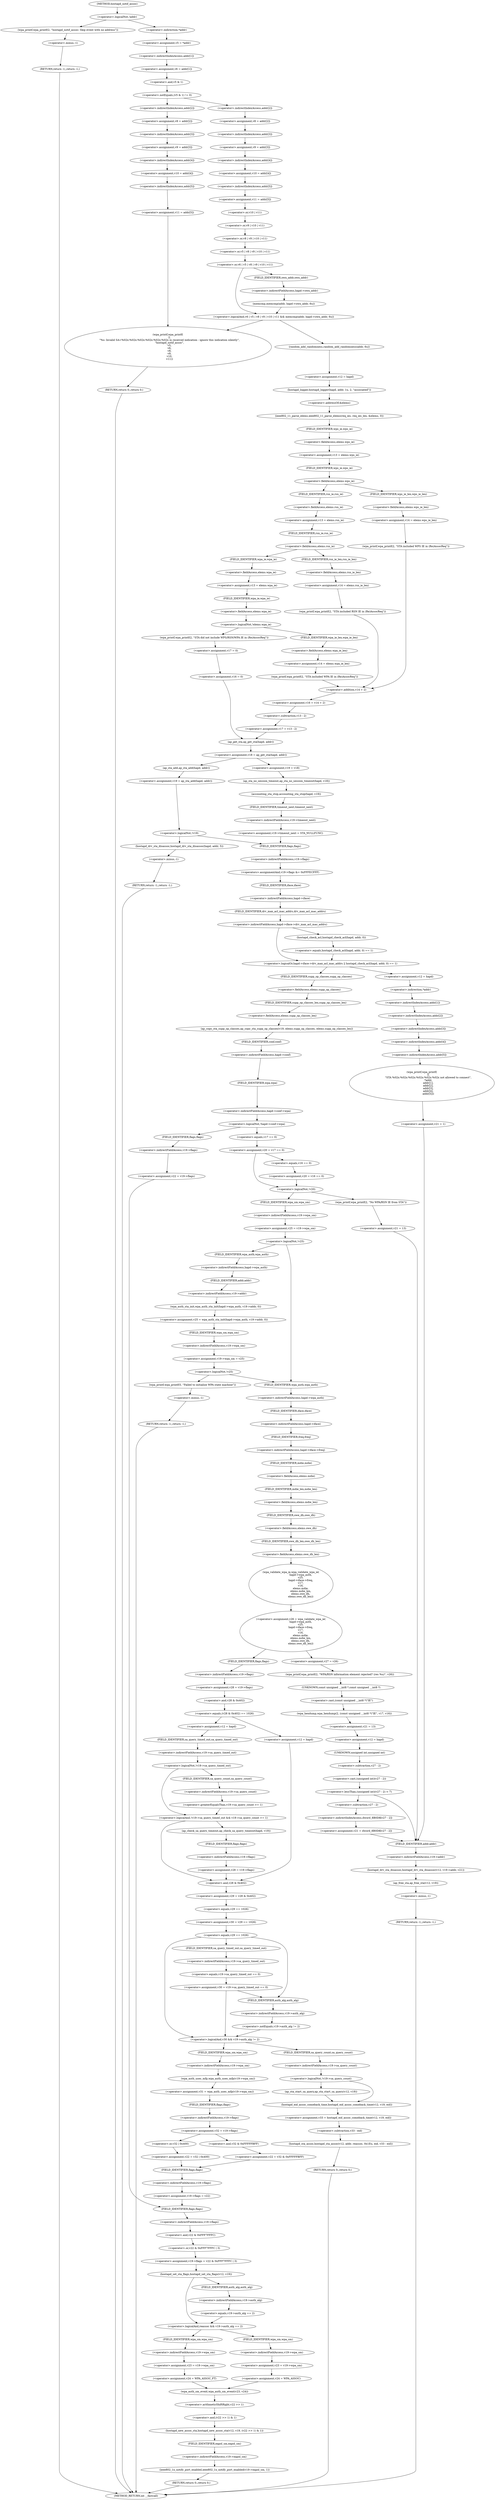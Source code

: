 digraph hostapd_notif_assoc {  
"1000167" [label = "(<operator>.logicalNot,!addr)" ]
"1000170" [label = "(wpa_printf,wpa_printf(2, \"hostapd_notif_assoc: Skip event with no address\"))" ]
"1000173" [label = "(RETURN,return -1;,return -1;)" ]
"1000174" [label = "(<operator>.minus,-1)" ]
"1000176" [label = "(<operator>.assignment,v5 = *addr)" ]
"1000178" [label = "(<operator>.indirection,*addr)" ]
"1000180" [label = "(<operator>.assignment,v6 = addr[1])" ]
"1000182" [label = "(<operator>.indirectIndexAccess,addr[1])" ]
"1000186" [label = "(<operator>.notEquals,(v5 & 1) != 0)" ]
"1000187" [label = "(<operator>.and,v5 & 1)" ]
"1000192" [label = "(<operator>.assignment,v8 = addr[2])" ]
"1000194" [label = "(<operator>.indirectIndexAccess,addr[2])" ]
"1000197" [label = "(<operator>.assignment,v9 = addr[3])" ]
"1000199" [label = "(<operator>.indirectIndexAccess,addr[3])" ]
"1000202" [label = "(<operator>.assignment,v10 = addr[4])" ]
"1000204" [label = "(<operator>.indirectIndexAccess,addr[4])" ]
"1000207" [label = "(<operator>.assignment,v11 = addr[5])" ]
"1000209" [label = "(<operator>.indirectIndexAccess,addr[5])" ]
"1000214" [label = "(<operator>.assignment,v8 = addr[2])" ]
"1000216" [label = "(<operator>.indirectIndexAccess,addr[2])" ]
"1000219" [label = "(<operator>.assignment,v9 = addr[3])" ]
"1000221" [label = "(<operator>.indirectIndexAccess,addr[3])" ]
"1000224" [label = "(<operator>.assignment,v10 = addr[4])" ]
"1000226" [label = "(<operator>.indirectIndexAccess,addr[4])" ]
"1000229" [label = "(<operator>.assignment,v11 = addr[5])" ]
"1000231" [label = "(<operator>.indirectIndexAccess,addr[5])" ]
"1000235" [label = "(<operator>.logicalAnd,v6 | v5 | v8 | v9 | v10 | v11 && memcmp(addr, hapd->own_addr, 6u))" ]
"1000236" [label = "(<operator>.or,v6 | v5 | v8 | v9 | v10 | v11)" ]
"1000238" [label = "(<operator>.or,v5 | v8 | v9 | v10 | v11)" ]
"1000240" [label = "(<operator>.or,v8 | v9 | v10 | v11)" ]
"1000242" [label = "(<operator>.or,v9 | v10 | v11)" ]
"1000244" [label = "(<operator>.or,v10 | v11)" ]
"1000247" [label = "(memcmp,memcmp(addr, hapd->own_addr, 6u))" ]
"1000249" [label = "(<operator>.indirectFieldAccess,hapd->own_addr)" ]
"1000251" [label = "(FIELD_IDENTIFIER,own_addr,own_addr)" ]
"1000254" [label = "(random_add_randomness,random_add_randomness(addr, 6u))" ]
"1000257" [label = "(<operator>.assignment,v12 = hapd)" ]
"1000260" [label = "(hostapd_logger,hostapd_logger(hapd, addr, 1u, 2, \"associated\"))" ]
"1000266" [label = "(ieee802_11_parse_elems,ieee802_11_parse_elems(req_ies, req_ies_len, &elems, 0))" ]
"1000269" [label = "(<operator>.addressOf,&elems)" ]
"1000272" [label = "(<operator>.assignment,v13 = elems.wps_ie)" ]
"1000274" [label = "(<operator>.fieldAccess,elems.wps_ie)" ]
"1000276" [label = "(FIELD_IDENTIFIER,wps_ie,wps_ie)" ]
"1000278" [label = "(<operator>.fieldAccess,elems.wps_ie)" ]
"1000280" [label = "(FIELD_IDENTIFIER,wps_ie,wps_ie)" ]
"1000282" [label = "(<operator>.assignment,v14 = elems.wps_ie_len)" ]
"1000284" [label = "(<operator>.fieldAccess,elems.wps_ie_len)" ]
"1000286" [label = "(FIELD_IDENTIFIER,wps_ie_len,wps_ie_len)" ]
"1000287" [label = "(wpa_printf,wpa_printf(2, \"STA included WPS IE in (Re)AssocReq\"))" ]
"1000292" [label = "(<operator>.assignment,v13 = elems.rsn_ie)" ]
"1000294" [label = "(<operator>.fieldAccess,elems.rsn_ie)" ]
"1000296" [label = "(FIELD_IDENTIFIER,rsn_ie,rsn_ie)" ]
"1000298" [label = "(<operator>.fieldAccess,elems.rsn_ie)" ]
"1000300" [label = "(FIELD_IDENTIFIER,rsn_ie,rsn_ie)" ]
"1000302" [label = "(<operator>.assignment,v14 = elems.rsn_ie_len)" ]
"1000304" [label = "(<operator>.fieldAccess,elems.rsn_ie_len)" ]
"1000306" [label = "(FIELD_IDENTIFIER,rsn_ie_len,rsn_ie_len)" ]
"1000307" [label = "(wpa_printf,wpa_printf(2, \"STA included RSN IE in (Re)AssocReq\"))" ]
"1000312" [label = "(<operator>.assignment,v13 = elems.wpa_ie)" ]
"1000314" [label = "(<operator>.fieldAccess,elems.wpa_ie)" ]
"1000316" [label = "(FIELD_IDENTIFIER,wpa_ie,wpa_ie)" ]
"1000318" [label = "(<operator>.logicalNot,!elems.wpa_ie)" ]
"1000319" [label = "(<operator>.fieldAccess,elems.wpa_ie)" ]
"1000321" [label = "(FIELD_IDENTIFIER,wpa_ie,wpa_ie)" ]
"1000323" [label = "(wpa_printf,wpa_printf(2, \"STA did not include WPS/RSN/WPA IE in (Re)AssocReq\"))" ]
"1000326" [label = "(<operator>.assignment,v17 = 0)" ]
"1000329" [label = "(<operator>.assignment,v16 = 0)" ]
"1000333" [label = "(<operator>.assignment,v18 = ap_get_sta(hapd, addr))" ]
"1000335" [label = "(ap_get_sta,ap_get_sta(hapd, addr))" ]
"1000341" [label = "(<operator>.assignment,v19 = v18)" ]
"1000344" [label = "(ap_sta_no_session_timeout,ap_sta_no_session_timeout(hapd, v18))" ]
"1000347" [label = "(accounting_sta_stop,accounting_sta_stop(hapd, v19))" ]
"1000350" [label = "(<operator>.assignment,v19->timeout_next = STA_NULLFUNC)" ]
"1000351" [label = "(<operator>.indirectFieldAccess,v19->timeout_next)" ]
"1000353" [label = "(FIELD_IDENTIFIER,timeout_next,timeout_next)" ]
"1000357" [label = "(<operator>.assignment,v19 = ap_sta_add(hapd, addr))" ]
"1000359" [label = "(ap_sta_add,ap_sta_add(hapd, addr))" ]
"1000363" [label = "(<operator>.logicalNot,!v19)" ]
"1000366" [label = "(hostapd_drv_sta_disassoc,hostapd_drv_sta_disassoc(hapd, addr, 5))" ]
"1000370" [label = "(RETURN,return -1;,return -1;)" ]
"1000371" [label = "(<operator>.minus,-1)" ]
"1000373" [label = "(<operators>.assignmentAnd,v19->flags &= 0xFFFECFFF)" ]
"1000374" [label = "(<operator>.indirectFieldAccess,v19->flags)" ]
"1000376" [label = "(FIELD_IDENTIFIER,flags,flags)" ]
"1000379" [label = "(<operator>.logicalOr,hapd->iface->drv_max_acl_mac_addrs || hostapd_check_acl(hapd, addr, 0) == 1)" ]
"1000380" [label = "(<operator>.indirectFieldAccess,hapd->iface->drv_max_acl_mac_addrs)" ]
"1000381" [label = "(<operator>.indirectFieldAccess,hapd->iface)" ]
"1000383" [label = "(FIELD_IDENTIFIER,iface,iface)" ]
"1000384" [label = "(FIELD_IDENTIFIER,drv_max_acl_mac_addrs,drv_max_acl_mac_addrs)" ]
"1000385" [label = "(<operator>.equals,hostapd_check_acl(hapd, addr, 0) == 1)" ]
"1000386" [label = "(hostapd_check_acl,hostapd_check_acl(hapd, addr, 0))" ]
"1000392" [label = "(ap_copy_sta_supp_op_classes,ap_copy_sta_supp_op_classes(v19, elems.supp_op_classes, elems.supp_op_classes_len))" ]
"1000394" [label = "(<operator>.fieldAccess,elems.supp_op_classes)" ]
"1000396" [label = "(FIELD_IDENTIFIER,supp_op_classes,supp_op_classes)" ]
"1000397" [label = "(<operator>.fieldAccess,elems.supp_op_classes_len)" ]
"1000399" [label = "(FIELD_IDENTIFIER,supp_op_classes_len,supp_op_classes_len)" ]
"1000401" [label = "(<operator>.logicalNot,!hapd->conf->wpa)" ]
"1000402" [label = "(<operator>.indirectFieldAccess,hapd->conf->wpa)" ]
"1000403" [label = "(<operator>.indirectFieldAccess,hapd->conf)" ]
"1000405" [label = "(FIELD_IDENTIFIER,conf,conf)" ]
"1000406" [label = "(FIELD_IDENTIFIER,wpa,wpa)" ]
"1000408" [label = "(<operator>.assignment,v22 = v19->flags)" ]
"1000410" [label = "(<operator>.indirectFieldAccess,v19->flags)" ]
"1000412" [label = "(FIELD_IDENTIFIER,flags,flags)" ]
"1000414" [label = "(<operator>.assignment,v20 = v17 == 0)" ]
"1000416" [label = "(<operator>.equals,v17 == 0)" ]
"1000421" [label = "(<operator>.assignment,v20 = v16 == 0)" ]
"1000423" [label = "(<operator>.equals,v16 == 0)" ]
"1000427" [label = "(<operator>.logicalNot,!v20)" ]
"1000430" [label = "(<operator>.assignment,v25 = v19->wpa_sm)" ]
"1000432" [label = "(<operator>.indirectFieldAccess,v19->wpa_sm)" ]
"1000434" [label = "(FIELD_IDENTIFIER,wpa_sm,wpa_sm)" ]
"1000436" [label = "(<operator>.logicalNot,!v25)" ]
"1000439" [label = "(<operator>.assignment,v25 = wpa_auth_sta_init(hapd->wpa_auth, v19->addr, 0))" ]
"1000441" [label = "(wpa_auth_sta_init,wpa_auth_sta_init(hapd->wpa_auth, v19->addr, 0))" ]
"1000442" [label = "(<operator>.indirectFieldAccess,hapd->wpa_auth)" ]
"1000444" [label = "(FIELD_IDENTIFIER,wpa_auth,wpa_auth)" ]
"1000445" [label = "(<operator>.indirectFieldAccess,v19->addr)" ]
"1000447" [label = "(FIELD_IDENTIFIER,addr,addr)" ]
"1000449" [label = "(<operator>.assignment,v19->wpa_sm = v25)" ]
"1000450" [label = "(<operator>.indirectFieldAccess,v19->wpa_sm)" ]
"1000452" [label = "(FIELD_IDENTIFIER,wpa_sm,wpa_sm)" ]
"1000455" [label = "(<operator>.logicalNot,!v25)" ]
"1000458" [label = "(wpa_printf,wpa_printf(5, \"Failed to initialize WPA state machine\"))" ]
"1000461" [label = "(RETURN,return -1;,return -1;)" ]
"1000462" [label = "(<operator>.minus,-1)" ]
"1000464" [label = "(<operator>.assignment,v26 = wpa_validate_wpa_ie(\n                        hapd->wpa_auth,\n                        v25,\n                        hapd->iface->freq,\n                        v17,\n                        v16,\n                        elems.mdie,\n                        elems.mdie_len,\n                        elems.owe_dh,\n                        elems.owe_dh_len))" ]
"1000466" [label = "(wpa_validate_wpa_ie,wpa_validate_wpa_ie(\n                        hapd->wpa_auth,\n                        v25,\n                        hapd->iface->freq,\n                        v17,\n                        v16,\n                        elems.mdie,\n                        elems.mdie_len,\n                        elems.owe_dh,\n                        elems.owe_dh_len))" ]
"1000467" [label = "(<operator>.indirectFieldAccess,hapd->wpa_auth)" ]
"1000469" [label = "(FIELD_IDENTIFIER,wpa_auth,wpa_auth)" ]
"1000471" [label = "(<operator>.indirectFieldAccess,hapd->iface->freq)" ]
"1000472" [label = "(<operator>.indirectFieldAccess,hapd->iface)" ]
"1000474" [label = "(FIELD_IDENTIFIER,iface,iface)" ]
"1000475" [label = "(FIELD_IDENTIFIER,freq,freq)" ]
"1000478" [label = "(<operator>.fieldAccess,elems.mdie)" ]
"1000480" [label = "(FIELD_IDENTIFIER,mdie,mdie)" ]
"1000481" [label = "(<operator>.fieldAccess,elems.mdie_len)" ]
"1000483" [label = "(FIELD_IDENTIFIER,mdie_len,mdie_len)" ]
"1000484" [label = "(<operator>.fieldAccess,elems.owe_dh)" ]
"1000486" [label = "(FIELD_IDENTIFIER,owe_dh,owe_dh)" ]
"1000487" [label = "(<operator>.fieldAccess,elems.owe_dh_len)" ]
"1000489" [label = "(FIELD_IDENTIFIER,owe_dh_len,owe_dh_len)" ]
"1000493" [label = "(<operator>.assignment,v27 = v26)" ]
"1000496" [label = "(wpa_printf,wpa_printf(2, \"WPA/RSN information element rejected? (res %u)\", v26))" ]
"1000500" [label = "(wpa_hexdump,wpa_hexdump(2, (const unsigned __int8 *)\"IE\", v17, v16))" ]
"1000502" [label = "(<operator>.cast,(const unsigned __int8 *)\"IE\")" ]
"1000503" [label = "(UNKNOWN,const unsigned __int8 *,const unsigned __int8 *)" ]
"1000507" [label = "(<operator>.assignment,v21 = 13)" ]
"1000510" [label = "(<operator>.assignment,v12 = hapd)" ]
"1000514" [label = "(<operator>.lessThan,(unsigned int)(v27 - 2) < 7)" ]
"1000515" [label = "(<operator>.cast,(unsigned int)(v27 - 2))" ]
"1000516" [label = "(UNKNOWN,unsigned int,unsigned int)" ]
"1000517" [label = "(<operator>.subtraction,v27 - 2)" ]
"1000521" [label = "(<operator>.assignment,v21 = dword_8B0D8[v27 - 2])" ]
"1000523" [label = "(<operator>.indirectIndexAccess,dword_8B0D8[v27 - 2])" ]
"1000525" [label = "(<operator>.subtraction,v27 - 2)" ]
"1000529" [label = "(<operator>.assignment,v28 = v19->flags)" ]
"1000531" [label = "(<operator>.indirectFieldAccess,v19->flags)" ]
"1000533" [label = "(FIELD_IDENTIFIER,flags,flags)" ]
"1000535" [label = "(<operator>.equals,(v28 & 0x402) == 1026)" ]
"1000536" [label = "(<operator>.and,v28 & 0x402)" ]
"1000541" [label = "(<operator>.assignment,v12 = hapd)" ]
"1000545" [label = "(<operator>.logicalAnd,!v19->sa_query_timed_out && v19->sa_query_count >= 1)" ]
"1000546" [label = "(<operator>.logicalNot,!v19->sa_query_timed_out)" ]
"1000547" [label = "(<operator>.indirectFieldAccess,v19->sa_query_timed_out)" ]
"1000549" [label = "(FIELD_IDENTIFIER,sa_query_timed_out,sa_query_timed_out)" ]
"1000550" [label = "(<operator>.greaterEqualsThan,v19->sa_query_count >= 1)" ]
"1000551" [label = "(<operator>.indirectFieldAccess,v19->sa_query_count)" ]
"1000553" [label = "(FIELD_IDENTIFIER,sa_query_count,sa_query_count)" ]
"1000556" [label = "(ap_check_sa_query_timeout,ap_check_sa_query_timeout(hapd, v19))" ]
"1000559" [label = "(<operator>.assignment,v28 = v19->flags)" ]
"1000561" [label = "(<operator>.indirectFieldAccess,v19->flags)" ]
"1000563" [label = "(FIELD_IDENTIFIER,flags,flags)" ]
"1000566" [label = "(<operator>.assignment,v12 = hapd)" ]
"1000569" [label = "(<operator>.assignment,v29 = v28 & 0x402)" ]
"1000571" [label = "(<operator>.and,v28 & 0x402)" ]
"1000574" [label = "(<operator>.assignment,v30 = v29 == 1026)" ]
"1000576" [label = "(<operator>.equals,v29 == 1026)" ]
"1000580" [label = "(<operator>.equals,v29 == 1026)" ]
"1000583" [label = "(<operator>.assignment,v30 = v19->sa_query_timed_out == 0)" ]
"1000585" [label = "(<operator>.equals,v19->sa_query_timed_out == 0)" ]
"1000586" [label = "(<operator>.indirectFieldAccess,v19->sa_query_timed_out)" ]
"1000588" [label = "(FIELD_IDENTIFIER,sa_query_timed_out,sa_query_timed_out)" ]
"1000591" [label = "(<operator>.logicalAnd,v30 && v19->auth_alg != 2)" ]
"1000593" [label = "(<operator>.notEquals,v19->auth_alg != 2)" ]
"1000594" [label = "(<operator>.indirectFieldAccess,v19->auth_alg)" ]
"1000596" [label = "(FIELD_IDENTIFIER,auth_alg,auth_alg)" ]
"1000600" [label = "(<operator>.logicalNot,!v19->sa_query_count)" ]
"1000601" [label = "(<operator>.indirectFieldAccess,v19->sa_query_count)" ]
"1000603" [label = "(FIELD_IDENTIFIER,sa_query_count,sa_query_count)" ]
"1000604" [label = "(ap_sta_start_sa_query,ap_sta_start_sa_query(v12, v19))" ]
"1000607" [label = "(<operator>.assignment,v33 = hostapd_eid_assoc_comeback_time(v12, v19, eid))" ]
"1000609" [label = "(hostapd_eid_assoc_comeback_time,hostapd_eid_assoc_comeback_time(v12, v19, eid))" ]
"1000613" [label = "(hostapd_sta_assoc,hostapd_sta_assoc(v12, addr, reassoc, 0x1Eu, eid, v33 - eid))" ]
"1000619" [label = "(<operator>.subtraction,v33 - eid)" ]
"1000622" [label = "(RETURN,return 0;,return 0;)" ]
"1000624" [label = "(<operator>.assignment,v31 = wpa_auth_uses_mfp(v19->wpa_sm))" ]
"1000626" [label = "(wpa_auth_uses_mfp,wpa_auth_uses_mfp(v19->wpa_sm))" ]
"1000627" [label = "(<operator>.indirectFieldAccess,v19->wpa_sm)" ]
"1000629" [label = "(FIELD_IDENTIFIER,wpa_sm,wpa_sm)" ]
"1000630" [label = "(<operator>.assignment,v32 = v19->flags)" ]
"1000632" [label = "(<operator>.indirectFieldAccess,v19->flags)" ]
"1000634" [label = "(FIELD_IDENTIFIER,flags,flags)" ]
"1000637" [label = "(<operator>.assignment,v22 = v32 | 0x400)" ]
"1000639" [label = "(<operator>.or,v32 | 0x400)" ]
"1000643" [label = "(<operator>.assignment,v22 = v32 & 0xFFFFFBFF)" ]
"1000645" [label = "(<operator>.and,v32 & 0xFFFFFBFF)" ]
"1000648" [label = "(<operator>.assignment,v19->flags = v22)" ]
"1000649" [label = "(<operator>.indirectFieldAccess,v19->flags)" ]
"1000651" [label = "(FIELD_IDENTIFIER,flags,flags)" ]
"1000654" [label = "(<operator>.assignment,v19->flags = v22 & 0xFFF7FFFC | 3)" ]
"1000655" [label = "(<operator>.indirectFieldAccess,v19->flags)" ]
"1000657" [label = "(FIELD_IDENTIFIER,flags,flags)" ]
"1000658" [label = "(<operator>.or,v22 & 0xFFF7FFFC | 3)" ]
"1000659" [label = "(<operator>.and,v22 & 0xFFF7FFFC)" ]
"1000663" [label = "(hostapd_set_sta_flags,hostapd_set_sta_flags(v12, v19))" ]
"1000667" [label = "(<operator>.logicalAnd,reassoc && v19->auth_alg == 2)" ]
"1000669" [label = "(<operator>.equals,v19->auth_alg == 2)" ]
"1000670" [label = "(<operator>.indirectFieldAccess,v19->auth_alg)" ]
"1000672" [label = "(FIELD_IDENTIFIER,auth_alg,auth_alg)" ]
"1000675" [label = "(<operator>.assignment,v23 = v19->wpa_sm)" ]
"1000677" [label = "(<operator>.indirectFieldAccess,v19->wpa_sm)" ]
"1000679" [label = "(FIELD_IDENTIFIER,wpa_sm,wpa_sm)" ]
"1000680" [label = "(<operator>.assignment,v24 = WPA_ASSOC_FT)" ]
"1000685" [label = "(<operator>.assignment,v23 = v19->wpa_sm)" ]
"1000687" [label = "(<operator>.indirectFieldAccess,v19->wpa_sm)" ]
"1000689" [label = "(FIELD_IDENTIFIER,wpa_sm,wpa_sm)" ]
"1000690" [label = "(<operator>.assignment,v24 = WPA_ASSOC)" ]
"1000693" [label = "(wpa_auth_sm_event,wpa_auth_sm_event(v23, v24))" ]
"1000696" [label = "(hostapd_new_assoc_sta,hostapd_new_assoc_sta(v12, v19, (v22 >> 1) & 1))" ]
"1000699" [label = "(<operator>.and,(v22 >> 1) & 1)" ]
"1000700" [label = "(<operator>.arithmeticShiftRight,v22 >> 1)" ]
"1000704" [label = "(ieee802_1x_notify_port_enabled,ieee802_1x_notify_port_enabled(v19->eapol_sm, 1))" ]
"1000705" [label = "(<operator>.indirectFieldAccess,v19->eapol_sm)" ]
"1000707" [label = "(FIELD_IDENTIFIER,eapol_sm,eapol_sm)" ]
"1000709" [label = "(RETURN,return 0;,return 0;)" ]
"1000711" [label = "(wpa_printf,wpa_printf(2, \"No WPA/RSN IE from STA\"))" ]
"1000714" [label = "(<operator>.assignment,v21 = 13)" ]
"1000719" [label = "(<operator>.assignment,v12 = hapd)" ]
"1000722" [label = "(wpa_printf,wpa_printf(\n                3,\n                \"STA %02x:%02x:%02x:%02x:%02x:%02x not allowed to connect\",\n                *addr,\n                addr[1],\n                addr[2],\n                addr[3],\n                addr[4],\n                addr[5]))" ]
"1000725" [label = "(<operator>.indirection,*addr)" ]
"1000727" [label = "(<operator>.indirectIndexAccess,addr[1])" ]
"1000730" [label = "(<operator>.indirectIndexAccess,addr[2])" ]
"1000733" [label = "(<operator>.indirectIndexAccess,addr[3])" ]
"1000736" [label = "(<operator>.indirectIndexAccess,addr[4])" ]
"1000739" [label = "(<operator>.indirectIndexAccess,addr[5])" ]
"1000742" [label = "(<operator>.assignment,v21 = 1)" ]
"1000746" [label = "(hostapd_drv_sta_disassoc,hostapd_drv_sta_disassoc(v12, v19->addr, v21))" ]
"1000748" [label = "(<operator>.indirectFieldAccess,v19->addr)" ]
"1000750" [label = "(FIELD_IDENTIFIER,addr,addr)" ]
"1000752" [label = "(ap_free_sta,ap_free_sta(v12, v19))" ]
"1000755" [label = "(RETURN,return -1;,return -1;)" ]
"1000756" [label = "(<operator>.minus,-1)" ]
"1000758" [label = "(<operator>.assignment,v14 = elems.wpa_ie_len)" ]
"1000760" [label = "(<operator>.fieldAccess,elems.wpa_ie_len)" ]
"1000762" [label = "(FIELD_IDENTIFIER,wpa_ie_len,wpa_ie_len)" ]
"1000763" [label = "(wpa_printf,wpa_printf(2, \"STA included WPA IE in (Re)AssocReq\"))" ]
"1000766" [label = "(<operator>.assignment,v16 = v14 + 2)" ]
"1000768" [label = "(<operator>.addition,v14 + 2)" ]
"1000771" [label = "(<operator>.assignment,v17 = v13 - 2)" ]
"1000773" [label = "(<operator>.subtraction,v13 - 2)" ]
"1000777" [label = "(wpa_printf,wpa_printf(\n    2,\n    \"%s: Invalid SA=%02x:%02x:%02x:%02x:%02x:%02x in received indication - ignore this indication silently\",\n    \"hostapd_notif_assoc\",\n    v5,\n    v6,\n    v8,\n    v9,\n    v10,\n    v11))" ]
"1000787" [label = "(RETURN,return 0;,return 0;)" ]
"1000130" [label = "(METHOD,hostapd_notif_assoc)" ]
"1000789" [label = "(METHOD_RETURN,int __fastcall)" ]
  "1000167" -> "1000170" 
  "1000167" -> "1000178" 
  "1000170" -> "1000174" 
  "1000173" -> "1000789" 
  "1000174" -> "1000173" 
  "1000176" -> "1000182" 
  "1000178" -> "1000176" 
  "1000180" -> "1000187" 
  "1000182" -> "1000180" 
  "1000186" -> "1000194" 
  "1000186" -> "1000216" 
  "1000187" -> "1000186" 
  "1000192" -> "1000199" 
  "1000194" -> "1000192" 
  "1000197" -> "1000204" 
  "1000199" -> "1000197" 
  "1000202" -> "1000209" 
  "1000204" -> "1000202" 
  "1000207" -> "1000777" 
  "1000209" -> "1000207" 
  "1000214" -> "1000221" 
  "1000216" -> "1000214" 
  "1000219" -> "1000226" 
  "1000221" -> "1000219" 
  "1000224" -> "1000231" 
  "1000226" -> "1000224" 
  "1000229" -> "1000244" 
  "1000231" -> "1000229" 
  "1000235" -> "1000254" 
  "1000235" -> "1000777" 
  "1000236" -> "1000235" 
  "1000236" -> "1000251" 
  "1000238" -> "1000236" 
  "1000240" -> "1000238" 
  "1000242" -> "1000240" 
  "1000244" -> "1000242" 
  "1000247" -> "1000235" 
  "1000249" -> "1000247" 
  "1000251" -> "1000249" 
  "1000254" -> "1000257" 
  "1000257" -> "1000260" 
  "1000260" -> "1000269" 
  "1000266" -> "1000276" 
  "1000269" -> "1000266" 
  "1000272" -> "1000280" 
  "1000274" -> "1000272" 
  "1000276" -> "1000274" 
  "1000278" -> "1000286" 
  "1000278" -> "1000296" 
  "1000280" -> "1000278" 
  "1000282" -> "1000287" 
  "1000284" -> "1000282" 
  "1000286" -> "1000284" 
  "1000287" -> "1000768" 
  "1000292" -> "1000300" 
  "1000294" -> "1000292" 
  "1000296" -> "1000294" 
  "1000298" -> "1000306" 
  "1000298" -> "1000316" 
  "1000300" -> "1000298" 
  "1000302" -> "1000307" 
  "1000304" -> "1000302" 
  "1000306" -> "1000304" 
  "1000307" -> "1000768" 
  "1000312" -> "1000321" 
  "1000314" -> "1000312" 
  "1000316" -> "1000314" 
  "1000318" -> "1000323" 
  "1000318" -> "1000762" 
  "1000319" -> "1000318" 
  "1000321" -> "1000319" 
  "1000323" -> "1000326" 
  "1000326" -> "1000329" 
  "1000329" -> "1000335" 
  "1000333" -> "1000341" 
  "1000333" -> "1000359" 
  "1000335" -> "1000333" 
  "1000341" -> "1000344" 
  "1000344" -> "1000347" 
  "1000347" -> "1000353" 
  "1000350" -> "1000376" 
  "1000351" -> "1000350" 
  "1000353" -> "1000351" 
  "1000357" -> "1000363" 
  "1000359" -> "1000357" 
  "1000363" -> "1000366" 
  "1000363" -> "1000376" 
  "1000366" -> "1000371" 
  "1000370" -> "1000789" 
  "1000371" -> "1000370" 
  "1000373" -> "1000383" 
  "1000374" -> "1000373" 
  "1000376" -> "1000374" 
  "1000379" -> "1000396" 
  "1000379" -> "1000719" 
  "1000380" -> "1000379" 
  "1000380" -> "1000386" 
  "1000381" -> "1000384" 
  "1000383" -> "1000381" 
  "1000384" -> "1000380" 
  "1000385" -> "1000379" 
  "1000386" -> "1000385" 
  "1000392" -> "1000405" 
  "1000394" -> "1000399" 
  "1000396" -> "1000394" 
  "1000397" -> "1000392" 
  "1000399" -> "1000397" 
  "1000401" -> "1000412" 
  "1000401" -> "1000416" 
  "1000402" -> "1000401" 
  "1000403" -> "1000406" 
  "1000405" -> "1000403" 
  "1000406" -> "1000402" 
  "1000408" -> "1000657" 
  "1000410" -> "1000408" 
  "1000412" -> "1000410" 
  "1000414" -> "1000423" 
  "1000414" -> "1000427" 
  "1000416" -> "1000414" 
  "1000421" -> "1000427" 
  "1000423" -> "1000421" 
  "1000427" -> "1000434" 
  "1000427" -> "1000711" 
  "1000430" -> "1000436" 
  "1000432" -> "1000430" 
  "1000434" -> "1000432" 
  "1000436" -> "1000444" 
  "1000436" -> "1000469" 
  "1000439" -> "1000452" 
  "1000441" -> "1000439" 
  "1000442" -> "1000447" 
  "1000444" -> "1000442" 
  "1000445" -> "1000441" 
  "1000447" -> "1000445" 
  "1000449" -> "1000455" 
  "1000450" -> "1000449" 
  "1000452" -> "1000450" 
  "1000455" -> "1000458" 
  "1000455" -> "1000469" 
  "1000458" -> "1000462" 
  "1000461" -> "1000789" 
  "1000462" -> "1000461" 
  "1000464" -> "1000493" 
  "1000464" -> "1000533" 
  "1000466" -> "1000464" 
  "1000467" -> "1000474" 
  "1000469" -> "1000467" 
  "1000471" -> "1000480" 
  "1000472" -> "1000475" 
  "1000474" -> "1000472" 
  "1000475" -> "1000471" 
  "1000478" -> "1000483" 
  "1000480" -> "1000478" 
  "1000481" -> "1000486" 
  "1000483" -> "1000481" 
  "1000484" -> "1000489" 
  "1000486" -> "1000484" 
  "1000487" -> "1000466" 
  "1000489" -> "1000487" 
  "1000493" -> "1000496" 
  "1000496" -> "1000503" 
  "1000500" -> "1000507" 
  "1000502" -> "1000500" 
  "1000503" -> "1000502" 
  "1000507" -> "1000510" 
  "1000510" -> "1000516" 
  "1000514" -> "1000525" 
  "1000514" -> "1000750" 
  "1000515" -> "1000514" 
  "1000516" -> "1000517" 
  "1000517" -> "1000515" 
  "1000521" -> "1000750" 
  "1000523" -> "1000521" 
  "1000525" -> "1000523" 
  "1000529" -> "1000536" 
  "1000531" -> "1000529" 
  "1000533" -> "1000531" 
  "1000535" -> "1000541" 
  "1000535" -> "1000566" 
  "1000536" -> "1000535" 
  "1000541" -> "1000549" 
  "1000545" -> "1000556" 
  "1000545" -> "1000571" 
  "1000546" -> "1000545" 
  "1000546" -> "1000553" 
  "1000547" -> "1000546" 
  "1000549" -> "1000547" 
  "1000550" -> "1000545" 
  "1000551" -> "1000550" 
  "1000553" -> "1000551" 
  "1000556" -> "1000563" 
  "1000559" -> "1000571" 
  "1000561" -> "1000559" 
  "1000563" -> "1000561" 
  "1000566" -> "1000571" 
  "1000569" -> "1000576" 
  "1000571" -> "1000569" 
  "1000574" -> "1000580" 
  "1000576" -> "1000574" 
  "1000580" -> "1000588" 
  "1000580" -> "1000591" 
  "1000580" -> "1000596" 
  "1000583" -> "1000591" 
  "1000583" -> "1000596" 
  "1000585" -> "1000583" 
  "1000586" -> "1000585" 
  "1000588" -> "1000586" 
  "1000591" -> "1000603" 
  "1000591" -> "1000629" 
  "1000593" -> "1000591" 
  "1000594" -> "1000593" 
  "1000596" -> "1000594" 
  "1000600" -> "1000604" 
  "1000600" -> "1000609" 
  "1000601" -> "1000600" 
  "1000603" -> "1000601" 
  "1000604" -> "1000609" 
  "1000607" -> "1000619" 
  "1000609" -> "1000607" 
  "1000613" -> "1000622" 
  "1000619" -> "1000613" 
  "1000622" -> "1000789" 
  "1000624" -> "1000634" 
  "1000626" -> "1000624" 
  "1000627" -> "1000626" 
  "1000629" -> "1000627" 
  "1000630" -> "1000639" 
  "1000630" -> "1000645" 
  "1000632" -> "1000630" 
  "1000634" -> "1000632" 
  "1000637" -> "1000651" 
  "1000639" -> "1000637" 
  "1000643" -> "1000651" 
  "1000645" -> "1000643" 
  "1000648" -> "1000657" 
  "1000649" -> "1000648" 
  "1000651" -> "1000649" 
  "1000654" -> "1000663" 
  "1000655" -> "1000659" 
  "1000657" -> "1000655" 
  "1000658" -> "1000654" 
  "1000659" -> "1000658" 
  "1000663" -> "1000667" 
  "1000663" -> "1000672" 
  "1000667" -> "1000679" 
  "1000667" -> "1000689" 
  "1000669" -> "1000667" 
  "1000670" -> "1000669" 
  "1000672" -> "1000670" 
  "1000675" -> "1000680" 
  "1000677" -> "1000675" 
  "1000679" -> "1000677" 
  "1000680" -> "1000693" 
  "1000685" -> "1000690" 
  "1000687" -> "1000685" 
  "1000689" -> "1000687" 
  "1000690" -> "1000693" 
  "1000693" -> "1000700" 
  "1000696" -> "1000707" 
  "1000699" -> "1000696" 
  "1000700" -> "1000699" 
  "1000704" -> "1000709" 
  "1000705" -> "1000704" 
  "1000707" -> "1000705" 
  "1000709" -> "1000789" 
  "1000711" -> "1000714" 
  "1000714" -> "1000750" 
  "1000719" -> "1000725" 
  "1000722" -> "1000742" 
  "1000725" -> "1000727" 
  "1000727" -> "1000730" 
  "1000730" -> "1000733" 
  "1000733" -> "1000736" 
  "1000736" -> "1000739" 
  "1000739" -> "1000722" 
  "1000742" -> "1000750" 
  "1000746" -> "1000752" 
  "1000748" -> "1000746" 
  "1000750" -> "1000748" 
  "1000752" -> "1000756" 
  "1000755" -> "1000789" 
  "1000756" -> "1000755" 
  "1000758" -> "1000763" 
  "1000760" -> "1000758" 
  "1000762" -> "1000760" 
  "1000763" -> "1000768" 
  "1000766" -> "1000773" 
  "1000768" -> "1000766" 
  "1000771" -> "1000335" 
  "1000773" -> "1000771" 
  "1000777" -> "1000787" 
  "1000787" -> "1000789" 
  "1000130" -> "1000167" 
}
